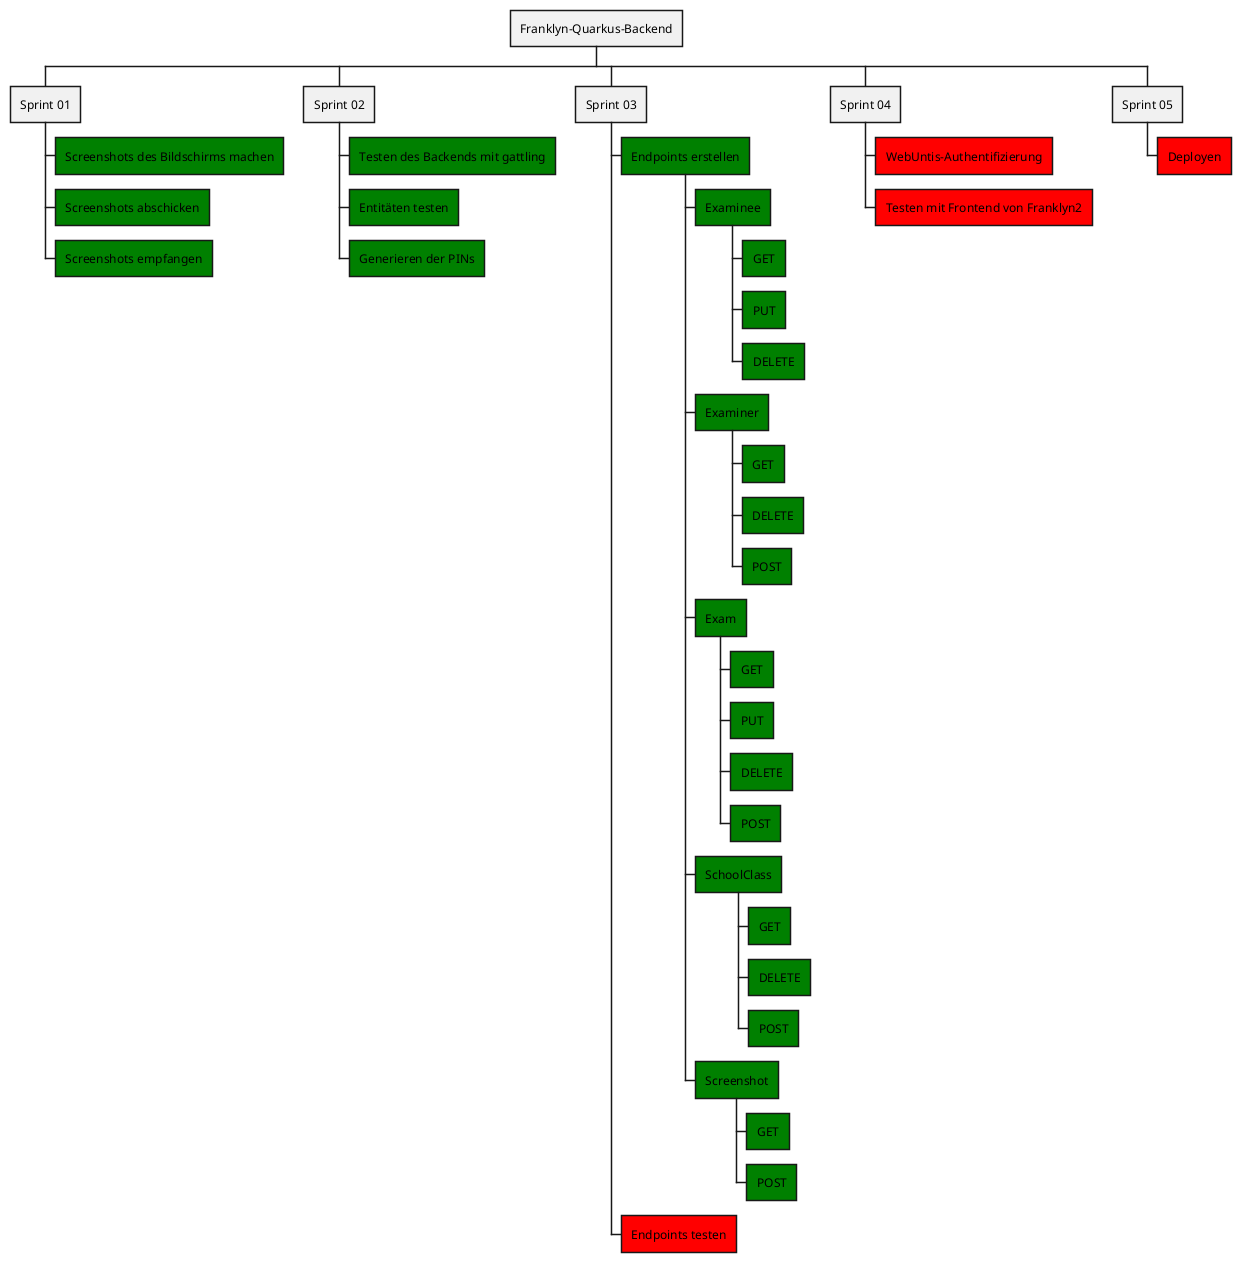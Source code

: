 @startwbs
* Franklyn-Quarkus-Backend
** Sprint 01
***[#green] Screenshots des Bildschirms machen
***[#green] Screenshots abschicken
***[#green] Screenshots empfangen
** Sprint 02
***[#green] Testen des Backends mit gattling
***[#green] Entitäten testen
***[#green] Generieren der PINs
** Sprint 03
***[#green] Endpoints erstellen
****[#green] Examinee
*****[#green] GET
*****[#green] PUT
*****[#green] DELETE
****[#green] Examiner
*****[#green] GET
*****[#green] DELETE
*****[#green] POST
****[#green] Exam
*****[#green] GET
*****[#green] PUT
*****[#green] DELETE
*****[#green] POST
****[#green] SchoolClass
*****[#green] GET
*****[#green] DELETE
*****[#green] POST
****[#green] Screenshot
*****[#green] GET
*****[#green] POST
***[#red] Endpoints testen
** Sprint 04
***[#red] WebUntis-Authentifizierung
***[#red] Testen mit Frontend von Franklyn2
** Sprint 05
***[#red] Deployen
@endwbs